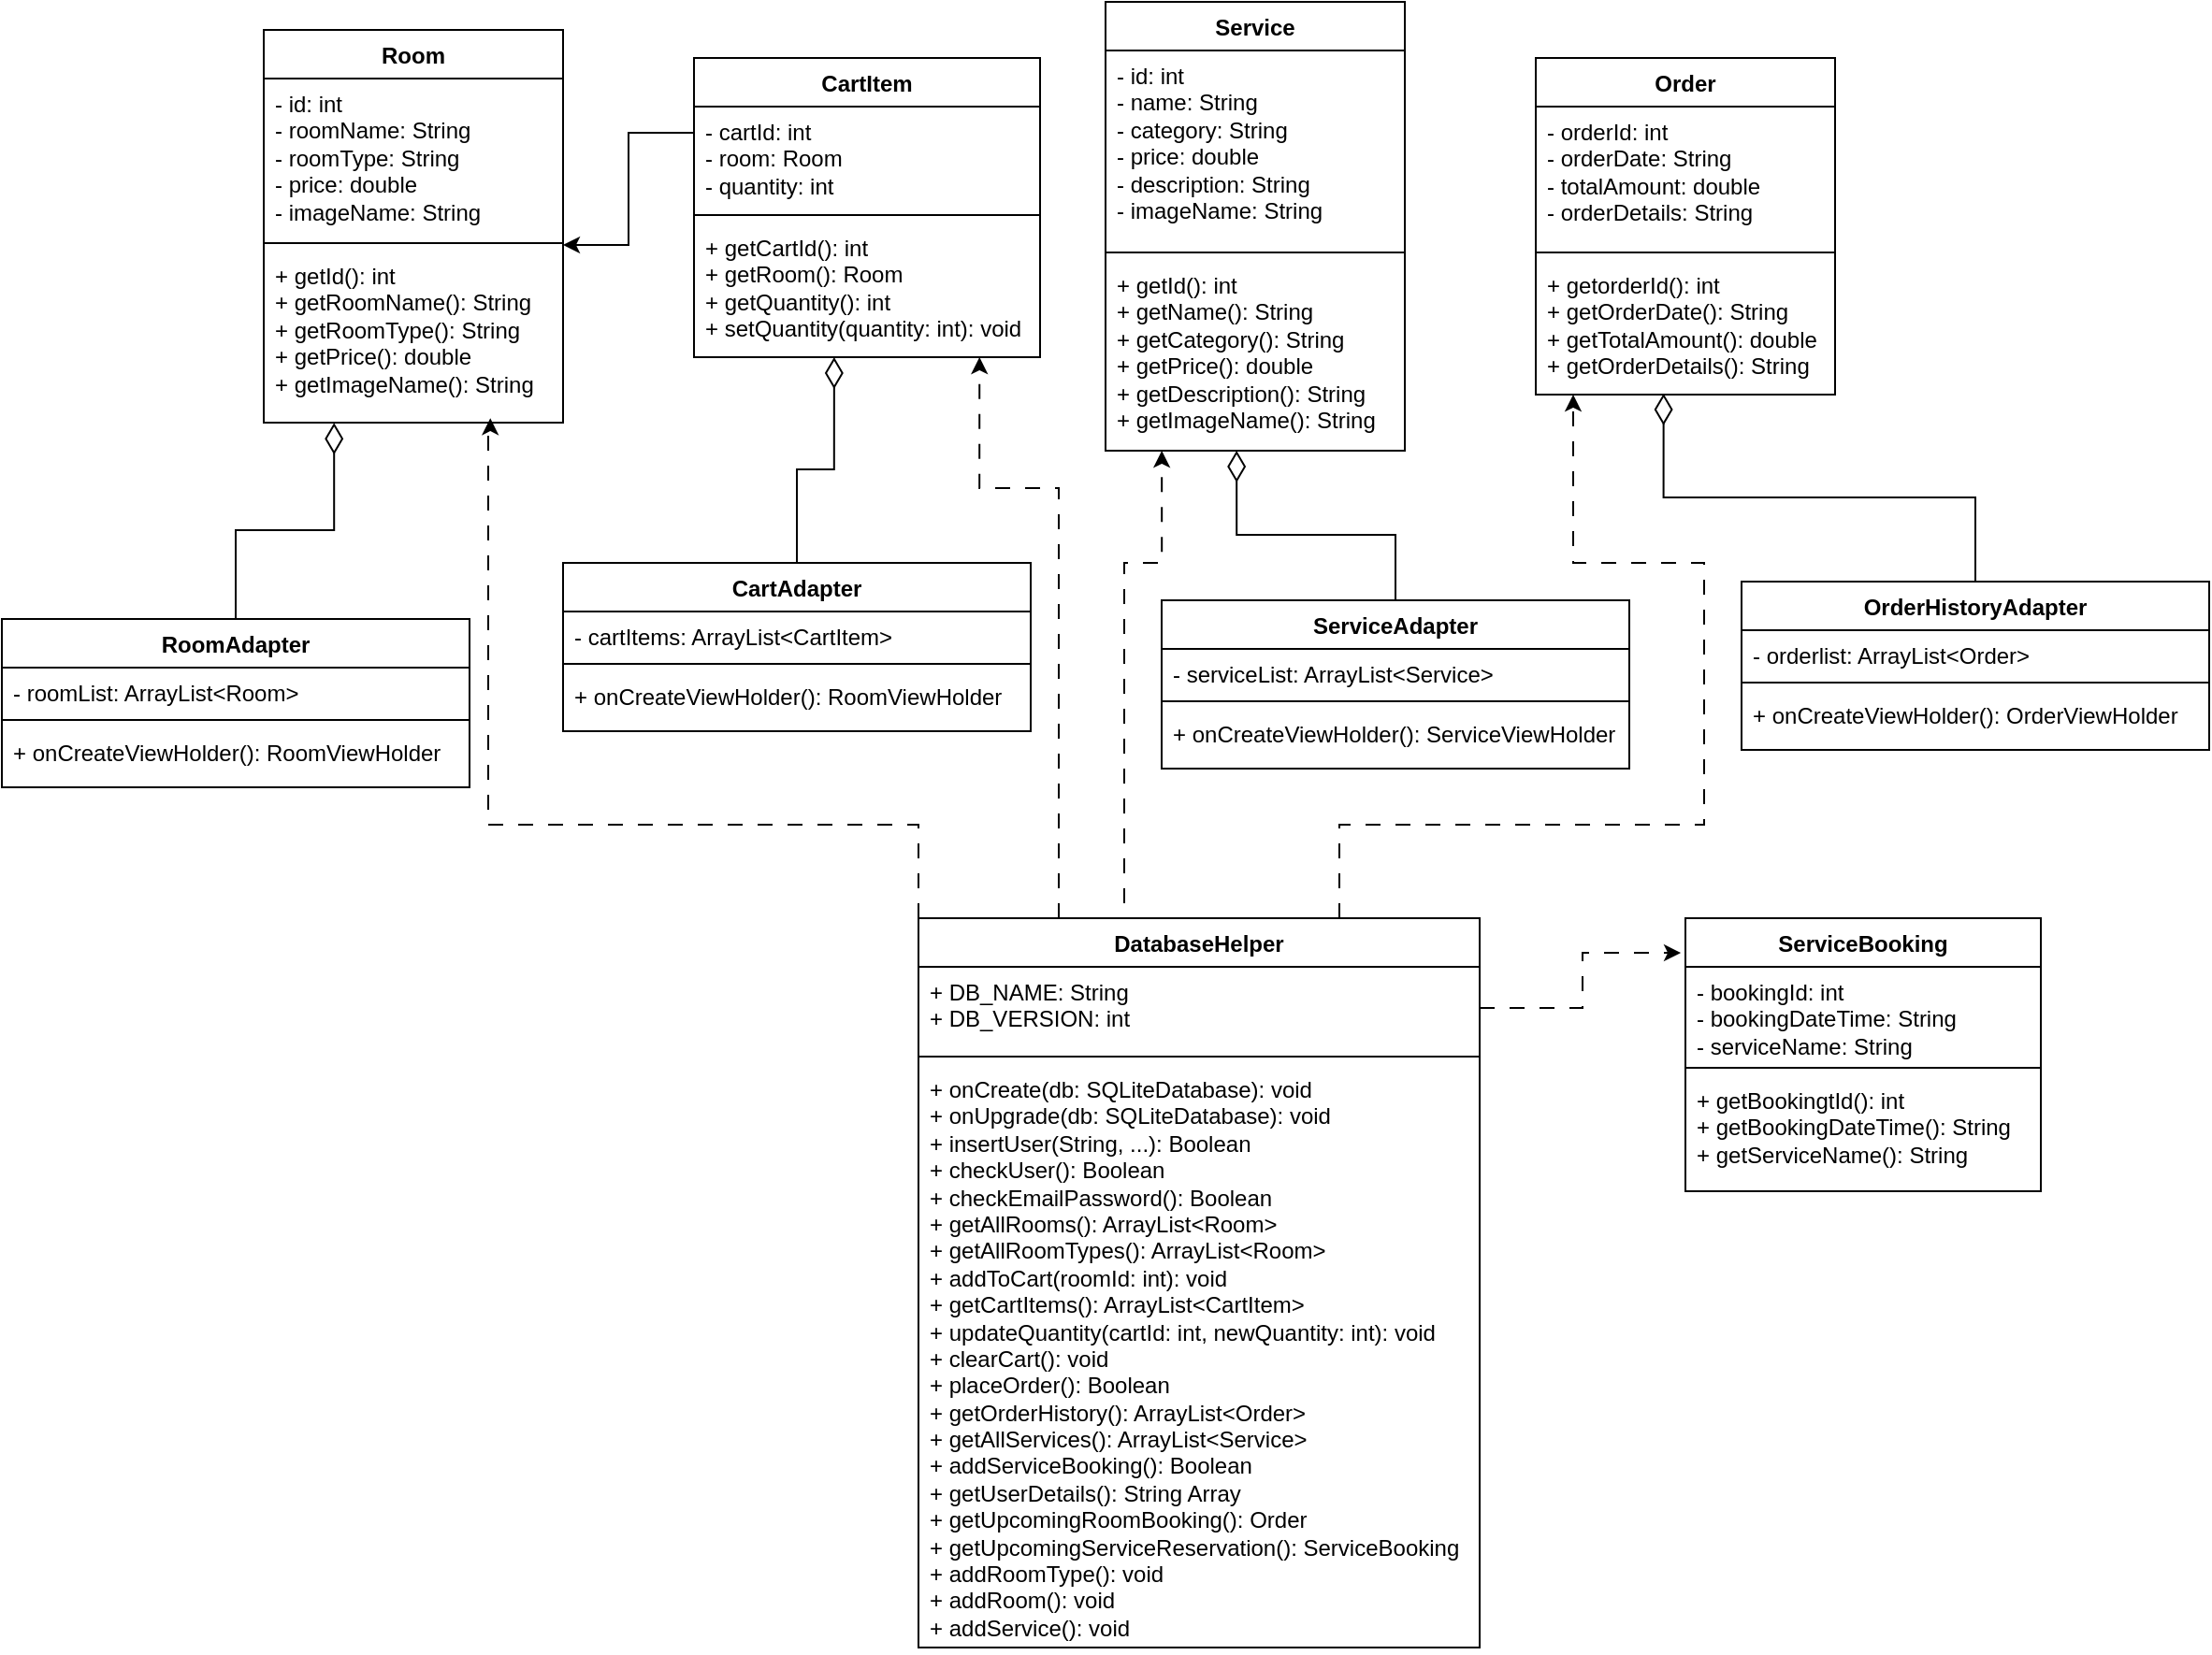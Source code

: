 <mxfile version="28.2.7">
  <diagram name="Page-1" id="-FD-WwoNRSB1jqXmBbmY">
    <mxGraphModel dx="2265" dy="865" grid="1" gridSize="10" guides="1" tooltips="1" connect="1" arrows="1" fold="1" page="1" pageScale="1" pageWidth="850" pageHeight="1100" math="0" shadow="0">
      <root>
        <mxCell id="0" />
        <mxCell id="1" parent="0" />
        <mxCell id="3gHYaD6FzkBsOfii6fHW-1" value="Room" style="swimlane;fontStyle=1;align=center;verticalAlign=top;childLayout=stackLayout;horizontal=1;startSize=26;horizontalStack=0;resizeParent=1;resizeParentMax=0;resizeLast=0;collapsible=1;marginBottom=0;whiteSpace=wrap;html=1;" vertex="1" parent="1">
          <mxGeometry x="-40" y="235" width="160" height="210" as="geometry">
            <mxRectangle x="141" y="200" width="70" height="30" as="alternateBounds" />
          </mxGeometry>
        </mxCell>
        <mxCell id="3gHYaD6FzkBsOfii6fHW-2" value="- id: int&lt;div&gt;- roomName: String&lt;/div&gt;&lt;div&gt;- roomType: String&lt;/div&gt;&lt;div&gt;- price: double&lt;/div&gt;&lt;div&gt;- imageName: String&lt;/div&gt;" style="text;strokeColor=none;fillColor=none;align=left;verticalAlign=top;spacingLeft=4;spacingRight=4;overflow=hidden;rotatable=0;points=[[0,0.5],[1,0.5]];portConstraint=eastwest;whiteSpace=wrap;html=1;" vertex="1" parent="3gHYaD6FzkBsOfii6fHW-1">
          <mxGeometry y="26" width="160" height="84" as="geometry" />
        </mxCell>
        <mxCell id="3gHYaD6FzkBsOfii6fHW-3" value="" style="line;strokeWidth=1;fillColor=none;align=left;verticalAlign=middle;spacingTop=-1;spacingLeft=3;spacingRight=3;rotatable=0;labelPosition=right;points=[];portConstraint=eastwest;strokeColor=inherit;" vertex="1" parent="3gHYaD6FzkBsOfii6fHW-1">
          <mxGeometry y="110" width="160" height="8" as="geometry" />
        </mxCell>
        <mxCell id="3gHYaD6FzkBsOfii6fHW-4" value="+ getId(): int&lt;div&gt;+ getRoomName(): String&lt;/div&gt;&lt;div&gt;+ getRoomType(): String&lt;/div&gt;&lt;div&gt;+ getPrice(): double&lt;/div&gt;&lt;div&gt;+ getImageName(): String&lt;/div&gt;" style="text;strokeColor=none;fillColor=none;align=left;verticalAlign=top;spacingLeft=4;spacingRight=4;overflow=hidden;rotatable=0;points=[[0,0.5],[1,0.5]];portConstraint=eastwest;whiteSpace=wrap;html=1;" vertex="1" parent="3gHYaD6FzkBsOfii6fHW-1">
          <mxGeometry y="118" width="160" height="92" as="geometry" />
        </mxCell>
        <mxCell id="3gHYaD6FzkBsOfii6fHW-5" value="Service" style="swimlane;fontStyle=1;align=center;verticalAlign=top;childLayout=stackLayout;horizontal=1;startSize=26;horizontalStack=0;resizeParent=1;resizeParentMax=0;resizeLast=0;collapsible=1;marginBottom=0;whiteSpace=wrap;html=1;" vertex="1" parent="1">
          <mxGeometry x="410" y="220" width="160" height="240" as="geometry">
            <mxRectangle x="141" y="200" width="70" height="30" as="alternateBounds" />
          </mxGeometry>
        </mxCell>
        <mxCell id="3gHYaD6FzkBsOfii6fHW-6" value="- id: int&lt;div&gt;- name: String&lt;/div&gt;&lt;div&gt;- category: String&lt;/div&gt;&lt;div&gt;- price: double&lt;/div&gt;&lt;div&gt;- description: String&lt;/div&gt;&lt;div&gt;- imageName: String&lt;/div&gt;" style="text;strokeColor=none;fillColor=none;align=left;verticalAlign=top;spacingLeft=4;spacingRight=4;overflow=hidden;rotatable=0;points=[[0,0.5],[1,0.5]];portConstraint=eastwest;whiteSpace=wrap;html=1;" vertex="1" parent="3gHYaD6FzkBsOfii6fHW-5">
          <mxGeometry y="26" width="160" height="104" as="geometry" />
        </mxCell>
        <mxCell id="3gHYaD6FzkBsOfii6fHW-7" value="" style="line;strokeWidth=1;fillColor=none;align=left;verticalAlign=middle;spacingTop=-1;spacingLeft=3;spacingRight=3;rotatable=0;labelPosition=right;points=[];portConstraint=eastwest;strokeColor=inherit;" vertex="1" parent="3gHYaD6FzkBsOfii6fHW-5">
          <mxGeometry y="130" width="160" height="8" as="geometry" />
        </mxCell>
        <mxCell id="3gHYaD6FzkBsOfii6fHW-8" value="+ getId(): int&lt;div&gt;+ getName(): String&lt;/div&gt;&lt;div&gt;+ getCategory(): String&lt;/div&gt;&lt;div&gt;+ getPrice(): double&lt;/div&gt;&lt;div&gt;+ getDescription(): String&lt;/div&gt;&lt;div&gt;+ getImageName(): String&lt;/div&gt;" style="text;strokeColor=none;fillColor=none;align=left;verticalAlign=top;spacingLeft=4;spacingRight=4;overflow=hidden;rotatable=0;points=[[0,0.5],[1,0.5]];portConstraint=eastwest;whiteSpace=wrap;html=1;" vertex="1" parent="3gHYaD6FzkBsOfii6fHW-5">
          <mxGeometry y="138" width="160" height="102" as="geometry" />
        </mxCell>
        <mxCell id="3gHYaD6FzkBsOfii6fHW-9" value="Order" style="swimlane;fontStyle=1;align=center;verticalAlign=top;childLayout=stackLayout;horizontal=1;startSize=26;horizontalStack=0;resizeParent=1;resizeParentMax=0;resizeLast=0;collapsible=1;marginBottom=0;whiteSpace=wrap;html=1;" vertex="1" parent="1">
          <mxGeometry x="640" y="250" width="160" height="180" as="geometry">
            <mxRectangle x="141" y="200" width="70" height="30" as="alternateBounds" />
          </mxGeometry>
        </mxCell>
        <mxCell id="3gHYaD6FzkBsOfii6fHW-10" value="- orderId: int&lt;div&gt;- orderDate: String&lt;/div&gt;&lt;div&gt;- totalAmount: double&lt;/div&gt;&lt;div&gt;- orderDetails: String&lt;/div&gt;" style="text;strokeColor=none;fillColor=none;align=left;verticalAlign=top;spacingLeft=4;spacingRight=4;overflow=hidden;rotatable=0;points=[[0,0.5],[1,0.5]];portConstraint=eastwest;whiteSpace=wrap;html=1;" vertex="1" parent="3gHYaD6FzkBsOfii6fHW-9">
          <mxGeometry y="26" width="160" height="74" as="geometry" />
        </mxCell>
        <mxCell id="3gHYaD6FzkBsOfii6fHW-11" value="" style="line;strokeWidth=1;fillColor=none;align=left;verticalAlign=middle;spacingTop=-1;spacingLeft=3;spacingRight=3;rotatable=0;labelPosition=right;points=[];portConstraint=eastwest;strokeColor=inherit;" vertex="1" parent="3gHYaD6FzkBsOfii6fHW-9">
          <mxGeometry y="100" width="160" height="8" as="geometry" />
        </mxCell>
        <mxCell id="3gHYaD6FzkBsOfii6fHW-12" value="+ getorderId(): int&lt;div&gt;+ getOrderDate(): String&lt;/div&gt;&lt;div&gt;+ getTotalAmount(): double&lt;/div&gt;&lt;div&gt;+ getOrderDetails(): String&lt;/div&gt;" style="text;strokeColor=none;fillColor=none;align=left;verticalAlign=top;spacingLeft=4;spacingRight=4;overflow=hidden;rotatable=0;points=[[0,0.5],[1,0.5]];portConstraint=eastwest;whiteSpace=wrap;html=1;" vertex="1" parent="3gHYaD6FzkBsOfii6fHW-9">
          <mxGeometry y="108" width="160" height="72" as="geometry" />
        </mxCell>
        <mxCell id="3gHYaD6FzkBsOfii6fHW-14" value="CartItem" style="swimlane;fontStyle=1;align=center;verticalAlign=top;childLayout=stackLayout;horizontal=1;startSize=26;horizontalStack=0;resizeParent=1;resizeParentMax=0;resizeLast=0;collapsible=1;marginBottom=0;whiteSpace=wrap;html=1;" vertex="1" parent="1">
          <mxGeometry x="190" y="250" width="185" height="160" as="geometry">
            <mxRectangle x="141" y="200" width="70" height="30" as="alternateBounds" />
          </mxGeometry>
        </mxCell>
        <mxCell id="3gHYaD6FzkBsOfii6fHW-15" value="- cartId: int&lt;div&gt;- room: Room&lt;/div&gt;&lt;div&gt;- quantity: int&lt;/div&gt;" style="text;strokeColor=none;fillColor=none;align=left;verticalAlign=top;spacingLeft=4;spacingRight=4;overflow=hidden;rotatable=0;points=[[0,0.5],[1,0.5]];portConstraint=eastwest;whiteSpace=wrap;html=1;" vertex="1" parent="3gHYaD6FzkBsOfii6fHW-14">
          <mxGeometry y="26" width="185" height="54" as="geometry" />
        </mxCell>
        <mxCell id="3gHYaD6FzkBsOfii6fHW-16" value="" style="line;strokeWidth=1;fillColor=none;align=left;verticalAlign=middle;spacingTop=-1;spacingLeft=3;spacingRight=3;rotatable=0;labelPosition=right;points=[];portConstraint=eastwest;strokeColor=inherit;" vertex="1" parent="3gHYaD6FzkBsOfii6fHW-14">
          <mxGeometry y="80" width="185" height="8" as="geometry" />
        </mxCell>
        <mxCell id="3gHYaD6FzkBsOfii6fHW-17" value="+ getCartId(): int&lt;div&gt;+ getRoom(): Room&lt;/div&gt;&lt;div&gt;+ getQuantity(): int&lt;/div&gt;&lt;div&gt;+ setQuantity(quantity: int): void&lt;/div&gt;" style="text;strokeColor=none;fillColor=none;align=left;verticalAlign=top;spacingLeft=4;spacingRight=4;overflow=hidden;rotatable=0;points=[[0,0.5],[1,0.5]];portConstraint=eastwest;whiteSpace=wrap;html=1;" vertex="1" parent="3gHYaD6FzkBsOfii6fHW-14">
          <mxGeometry y="88" width="185" height="72" as="geometry" />
        </mxCell>
        <mxCell id="3gHYaD6FzkBsOfii6fHW-18" value="ServiceBooking" style="swimlane;fontStyle=1;align=center;verticalAlign=top;childLayout=stackLayout;horizontal=1;startSize=26;horizontalStack=0;resizeParent=1;resizeParentMax=0;resizeLast=0;collapsible=1;marginBottom=0;whiteSpace=wrap;html=1;" vertex="1" parent="1">
          <mxGeometry x="720" y="710" width="190" height="146" as="geometry">
            <mxRectangle x="141" y="200" width="70" height="30" as="alternateBounds" />
          </mxGeometry>
        </mxCell>
        <mxCell id="3gHYaD6FzkBsOfii6fHW-19" value="- bookingId: int&lt;div&gt;- bookingDateTime: String&lt;/div&gt;&lt;div&gt;- serviceName: String&lt;/div&gt;" style="text;strokeColor=none;fillColor=none;align=left;verticalAlign=top;spacingLeft=4;spacingRight=4;overflow=hidden;rotatable=0;points=[[0,0.5],[1,0.5]];portConstraint=eastwest;whiteSpace=wrap;html=1;" vertex="1" parent="3gHYaD6FzkBsOfii6fHW-18">
          <mxGeometry y="26" width="190" height="50" as="geometry" />
        </mxCell>
        <mxCell id="3gHYaD6FzkBsOfii6fHW-20" value="" style="line;strokeWidth=1;fillColor=none;align=left;verticalAlign=middle;spacingTop=-1;spacingLeft=3;spacingRight=3;rotatable=0;labelPosition=right;points=[];portConstraint=eastwest;strokeColor=inherit;" vertex="1" parent="3gHYaD6FzkBsOfii6fHW-18">
          <mxGeometry y="76" width="190" height="8" as="geometry" />
        </mxCell>
        <mxCell id="3gHYaD6FzkBsOfii6fHW-21" value="+ getBookingtId(): int&lt;div&gt;+ getBookingDateTime(): String&lt;/div&gt;&lt;div&gt;+ getServiceName(): String&lt;/div&gt;" style="text;strokeColor=none;fillColor=none;align=left;verticalAlign=top;spacingLeft=4;spacingRight=4;overflow=hidden;rotatable=0;points=[[0,0.5],[1,0.5]];portConstraint=eastwest;whiteSpace=wrap;html=1;" vertex="1" parent="3gHYaD6FzkBsOfii6fHW-18">
          <mxGeometry y="84" width="190" height="62" as="geometry" />
        </mxCell>
        <mxCell id="3gHYaD6FzkBsOfii6fHW-78" style="edgeStyle=orthogonalEdgeStyle;rounded=0;orthogonalLoop=1;jettySize=auto;html=1;exitX=0;exitY=0;exitDx=0;exitDy=0;dashed=1;dashPattern=8 8;entryX=0.757;entryY=0.974;entryDx=0;entryDy=0;entryPerimeter=0;" edge="1" parent="1" source="3gHYaD6FzkBsOfii6fHW-22" target="3gHYaD6FzkBsOfii6fHW-4">
          <mxGeometry relative="1" as="geometry">
            <mxPoint x="70" y="450" as="targetPoint" />
            <Array as="points">
              <mxPoint x="310" y="660" />
              <mxPoint x="80" y="660" />
              <mxPoint x="80" y="450" />
              <mxPoint x="81" y="450" />
            </Array>
          </mxGeometry>
        </mxCell>
        <mxCell id="3gHYaD6FzkBsOfii6fHW-82" style="edgeStyle=orthogonalEdgeStyle;rounded=0;orthogonalLoop=1;jettySize=auto;html=1;exitX=0.75;exitY=0;exitDx=0;exitDy=0;entryX=0.125;entryY=1;entryDx=0;entryDy=0;entryPerimeter=0;dashed=1;dashPattern=8 8;" edge="1" parent="1" source="3gHYaD6FzkBsOfii6fHW-22" target="3gHYaD6FzkBsOfii6fHW-12">
          <mxGeometry relative="1" as="geometry">
            <mxPoint x="660" y="440" as="targetPoint" />
            <Array as="points">
              <mxPoint x="535" y="660" />
              <mxPoint x="730" y="660" />
              <mxPoint x="730" y="520" />
              <mxPoint x="660" y="520" />
            </Array>
          </mxGeometry>
        </mxCell>
        <mxCell id="3gHYaD6FzkBsOfii6fHW-22" value="DatabaseHelper" style="swimlane;fontStyle=1;align=center;verticalAlign=top;childLayout=stackLayout;horizontal=1;startSize=26;horizontalStack=0;resizeParent=1;resizeParentMax=0;resizeLast=0;collapsible=1;marginBottom=0;whiteSpace=wrap;html=1;" vertex="1" parent="1">
          <mxGeometry x="310" y="710" width="300" height="390" as="geometry" />
        </mxCell>
        <mxCell id="3gHYaD6FzkBsOfii6fHW-23" value="+ DB_NAME: String&lt;div&gt;+ DB_VERSION: int&lt;/div&gt;" style="text;strokeColor=none;fillColor=none;align=left;verticalAlign=top;spacingLeft=4;spacingRight=4;overflow=hidden;rotatable=0;points=[[0,0.5],[1,0.5]];portConstraint=eastwest;whiteSpace=wrap;html=1;" vertex="1" parent="3gHYaD6FzkBsOfii6fHW-22">
          <mxGeometry y="26" width="300" height="44" as="geometry" />
        </mxCell>
        <mxCell id="3gHYaD6FzkBsOfii6fHW-24" value="" style="line;strokeWidth=1;fillColor=none;align=left;verticalAlign=middle;spacingTop=-1;spacingLeft=3;spacingRight=3;rotatable=0;labelPosition=right;points=[];portConstraint=eastwest;strokeColor=inherit;" vertex="1" parent="3gHYaD6FzkBsOfii6fHW-22">
          <mxGeometry y="70" width="300" height="8" as="geometry" />
        </mxCell>
        <mxCell id="3gHYaD6FzkBsOfii6fHW-25" value="+ onCreate(db: SQLiteDatabase): void&lt;div&gt;+ onUpgrade(&lt;span style=&quot;background-color: transparent; color: light-dark(rgb(0, 0, 0), rgb(255, 255, 255));&quot;&gt;db: SQLiteDatabase&lt;/span&gt;&lt;span style=&quot;background-color: transparent; color: light-dark(rgb(0, 0, 0), rgb(255, 255, 255));&quot;&gt;): void&lt;/span&gt;&lt;/div&gt;&lt;div&gt;+ insertUser(String, ...): Boolean&lt;/div&gt;&lt;div&gt;+ checkUser(): Boolean&lt;/div&gt;&lt;div&gt;+ checkEmailPassword(): Boolean&lt;/div&gt;&lt;div&gt;+ getAllRooms(): ArrayList&amp;lt;Room&amp;gt;&lt;/div&gt;&lt;div&gt;+ getAllRoomTypes(): ArrayList&amp;lt;Room&amp;gt;&lt;/div&gt;&lt;div&gt;+ addToCart(roomId: int): void&lt;/div&gt;&lt;div&gt;+ getCartItems(): ArrayList&amp;lt;CartItem&amp;gt;&lt;/div&gt;&lt;div&gt;+ updateQuantity(cartId: int, newQuantity: int): void&lt;/div&gt;&lt;div&gt;+ clearCart(): void&lt;/div&gt;&lt;div&gt;+ placeOrder(): Boolean&lt;/div&gt;&lt;div&gt;+ getOrderHistory(): ArrayList&amp;lt;Order&amp;gt;&lt;/div&gt;&lt;div&gt;+ getAllServices(): ArrayList&amp;lt;Service&amp;gt;&lt;/div&gt;&lt;div&gt;+ addServiceBooking(): Boolean&lt;/div&gt;&lt;div&gt;+ getUserDetails(): String Array&lt;/div&gt;&lt;div&gt;+ getUpcomingRoomBooking(): Order&lt;/div&gt;&lt;div&gt;+ getUpcomingServiceReservation(): ServiceBooking&lt;/div&gt;&lt;div&gt;+ addRoomType(): void&lt;/div&gt;&lt;div&gt;+ addRoom(): void&lt;/div&gt;&lt;div&gt;+ addService(): void&lt;/div&gt;" style="text;strokeColor=none;fillColor=none;align=left;verticalAlign=top;spacingLeft=4;spacingRight=4;overflow=hidden;rotatable=0;points=[[0,0.5],[1,0.5]];portConstraint=eastwest;whiteSpace=wrap;html=1;" vertex="1" parent="3gHYaD6FzkBsOfii6fHW-22">
          <mxGeometry y="78" width="300" height="312" as="geometry" />
        </mxCell>
        <mxCell id="3gHYaD6FzkBsOfii6fHW-51" value="RoomAdapter" style="swimlane;fontStyle=1;align=center;verticalAlign=top;childLayout=stackLayout;horizontal=1;startSize=26;horizontalStack=0;resizeParent=1;resizeParentMax=0;resizeLast=0;collapsible=1;marginBottom=0;whiteSpace=wrap;html=1;" vertex="1" parent="1">
          <mxGeometry x="-180" y="550" width="250" height="90" as="geometry" />
        </mxCell>
        <mxCell id="3gHYaD6FzkBsOfii6fHW-52" value="- roomList: ArrayList&amp;lt;Room&amp;gt;" style="text;strokeColor=none;fillColor=none;align=left;verticalAlign=top;spacingLeft=4;spacingRight=4;overflow=hidden;rotatable=0;points=[[0,0.5],[1,0.5]];portConstraint=eastwest;whiteSpace=wrap;html=1;" vertex="1" parent="3gHYaD6FzkBsOfii6fHW-51">
          <mxGeometry y="26" width="250" height="24" as="geometry" />
        </mxCell>
        <mxCell id="3gHYaD6FzkBsOfii6fHW-53" value="" style="line;strokeWidth=1;fillColor=none;align=left;verticalAlign=middle;spacingTop=-1;spacingLeft=3;spacingRight=3;rotatable=0;labelPosition=right;points=[];portConstraint=eastwest;strokeColor=inherit;" vertex="1" parent="3gHYaD6FzkBsOfii6fHW-51">
          <mxGeometry y="50" width="250" height="8" as="geometry" />
        </mxCell>
        <mxCell id="3gHYaD6FzkBsOfii6fHW-54" value="+ onCreateViewHolder(): RoomViewHolder&amp;nbsp;" style="text;strokeColor=none;fillColor=none;align=left;verticalAlign=top;spacingLeft=4;spacingRight=4;overflow=hidden;rotatable=0;points=[[0,0.5],[1,0.5]];portConstraint=eastwest;whiteSpace=wrap;html=1;" vertex="1" parent="3gHYaD6FzkBsOfii6fHW-51">
          <mxGeometry y="58" width="250" height="32" as="geometry" />
        </mxCell>
        <mxCell id="3gHYaD6FzkBsOfii6fHW-55" value="ServiceAdapter" style="swimlane;fontStyle=1;align=center;verticalAlign=top;childLayout=stackLayout;horizontal=1;startSize=26;horizontalStack=0;resizeParent=1;resizeParentMax=0;resizeLast=0;collapsible=1;marginBottom=0;whiteSpace=wrap;html=1;" vertex="1" parent="1">
          <mxGeometry x="440" y="540" width="250" height="90" as="geometry" />
        </mxCell>
        <mxCell id="3gHYaD6FzkBsOfii6fHW-56" value="- serviceList: ArrayList&amp;lt;Service&amp;gt;" style="text;strokeColor=none;fillColor=none;align=left;verticalAlign=top;spacingLeft=4;spacingRight=4;overflow=hidden;rotatable=0;points=[[0,0.5],[1,0.5]];portConstraint=eastwest;whiteSpace=wrap;html=1;" vertex="1" parent="3gHYaD6FzkBsOfii6fHW-55">
          <mxGeometry y="26" width="250" height="24" as="geometry" />
        </mxCell>
        <mxCell id="3gHYaD6FzkBsOfii6fHW-57" value="" style="line;strokeWidth=1;fillColor=none;align=left;verticalAlign=middle;spacingTop=-1;spacingLeft=3;spacingRight=3;rotatable=0;labelPosition=right;points=[];portConstraint=eastwest;strokeColor=inherit;" vertex="1" parent="3gHYaD6FzkBsOfii6fHW-55">
          <mxGeometry y="50" width="250" height="8" as="geometry" />
        </mxCell>
        <mxCell id="3gHYaD6FzkBsOfii6fHW-58" value="+ onCreateViewHolder(): ServiceViewHolder&amp;nbsp;" style="text;strokeColor=none;fillColor=none;align=left;verticalAlign=top;spacingLeft=4;spacingRight=4;overflow=hidden;rotatable=0;points=[[0,0.5],[1,0.5]];portConstraint=eastwest;whiteSpace=wrap;html=1;" vertex="1" parent="3gHYaD6FzkBsOfii6fHW-55">
          <mxGeometry y="58" width="250" height="32" as="geometry" />
        </mxCell>
        <mxCell id="3gHYaD6FzkBsOfii6fHW-59" value="CartAdapter" style="swimlane;fontStyle=1;align=center;verticalAlign=top;childLayout=stackLayout;horizontal=1;startSize=26;horizontalStack=0;resizeParent=1;resizeParentMax=0;resizeLast=0;collapsible=1;marginBottom=0;whiteSpace=wrap;html=1;" vertex="1" parent="1">
          <mxGeometry x="120" y="520" width="250" height="90" as="geometry" />
        </mxCell>
        <mxCell id="3gHYaD6FzkBsOfii6fHW-60" value="- cartItems: ArrayList&amp;lt;CartItem&amp;gt;" style="text;strokeColor=none;fillColor=none;align=left;verticalAlign=top;spacingLeft=4;spacingRight=4;overflow=hidden;rotatable=0;points=[[0,0.5],[1,0.5]];portConstraint=eastwest;whiteSpace=wrap;html=1;" vertex="1" parent="3gHYaD6FzkBsOfii6fHW-59">
          <mxGeometry y="26" width="250" height="24" as="geometry" />
        </mxCell>
        <mxCell id="3gHYaD6FzkBsOfii6fHW-61" value="" style="line;strokeWidth=1;fillColor=none;align=left;verticalAlign=middle;spacingTop=-1;spacingLeft=3;spacingRight=3;rotatable=0;labelPosition=right;points=[];portConstraint=eastwest;strokeColor=inherit;" vertex="1" parent="3gHYaD6FzkBsOfii6fHW-59">
          <mxGeometry y="50" width="250" height="8" as="geometry" />
        </mxCell>
        <mxCell id="3gHYaD6FzkBsOfii6fHW-62" value="+ onCreateViewHolder(): RoomViewHolder&amp;nbsp;" style="text;strokeColor=none;fillColor=none;align=left;verticalAlign=top;spacingLeft=4;spacingRight=4;overflow=hidden;rotatable=0;points=[[0,0.5],[1,0.5]];portConstraint=eastwest;whiteSpace=wrap;html=1;" vertex="1" parent="3gHYaD6FzkBsOfii6fHW-59">
          <mxGeometry y="58" width="250" height="32" as="geometry" />
        </mxCell>
        <mxCell id="3gHYaD6FzkBsOfii6fHW-63" value="OrderHistoryAdapter" style="swimlane;fontStyle=1;align=center;verticalAlign=top;childLayout=stackLayout;horizontal=1;startSize=26;horizontalStack=0;resizeParent=1;resizeParentMax=0;resizeLast=0;collapsible=1;marginBottom=0;whiteSpace=wrap;html=1;" vertex="1" parent="1">
          <mxGeometry x="750" y="530" width="250" height="90" as="geometry" />
        </mxCell>
        <mxCell id="3gHYaD6FzkBsOfii6fHW-64" value="- orderlist: ArrayList&amp;lt;Order&amp;gt;" style="text;strokeColor=none;fillColor=none;align=left;verticalAlign=top;spacingLeft=4;spacingRight=4;overflow=hidden;rotatable=0;points=[[0,0.5],[1,0.5]];portConstraint=eastwest;whiteSpace=wrap;html=1;" vertex="1" parent="3gHYaD6FzkBsOfii6fHW-63">
          <mxGeometry y="26" width="250" height="24" as="geometry" />
        </mxCell>
        <mxCell id="3gHYaD6FzkBsOfii6fHW-65" value="" style="line;strokeWidth=1;fillColor=none;align=left;verticalAlign=middle;spacingTop=-1;spacingLeft=3;spacingRight=3;rotatable=0;labelPosition=right;points=[];portConstraint=eastwest;strokeColor=inherit;" vertex="1" parent="3gHYaD6FzkBsOfii6fHW-63">
          <mxGeometry y="50" width="250" height="8" as="geometry" />
        </mxCell>
        <mxCell id="3gHYaD6FzkBsOfii6fHW-66" value="+ onCreateViewHolder(): OrderViewHolder&amp;nbsp;" style="text;strokeColor=none;fillColor=none;align=left;verticalAlign=top;spacingLeft=4;spacingRight=4;overflow=hidden;rotatable=0;points=[[0,0.5],[1,0.5]];portConstraint=eastwest;whiteSpace=wrap;html=1;" vertex="1" parent="3gHYaD6FzkBsOfii6fHW-63">
          <mxGeometry y="58" width="250" height="32" as="geometry" />
        </mxCell>
        <mxCell id="3gHYaD6FzkBsOfii6fHW-67" style="edgeStyle=orthogonalEdgeStyle;rounded=0;orthogonalLoop=1;jettySize=auto;html=1;exitX=0.5;exitY=0;exitDx=0;exitDy=0;entryX=0.235;entryY=1.002;entryDx=0;entryDy=0;entryPerimeter=0;endArrow=diamondThin;endFill=0;strokeWidth=1;endSize=14;" edge="1" parent="1" source="3gHYaD6FzkBsOfii6fHW-51" target="3gHYaD6FzkBsOfii6fHW-4">
          <mxGeometry relative="1" as="geometry" />
        </mxCell>
        <mxCell id="3gHYaD6FzkBsOfii6fHW-70" style="edgeStyle=orthogonalEdgeStyle;rounded=0;orthogonalLoop=1;jettySize=auto;html=1;exitX=0.5;exitY=0;exitDx=0;exitDy=0;entryX=0.405;entryY=1;entryDx=0;entryDy=0;entryPerimeter=0;endArrow=diamondThin;endFill=0;endSize=14;" edge="1" parent="1" source="3gHYaD6FzkBsOfii6fHW-59" target="3gHYaD6FzkBsOfii6fHW-17">
          <mxGeometry relative="1" as="geometry" />
        </mxCell>
        <mxCell id="3gHYaD6FzkBsOfii6fHW-72" style="edgeStyle=orthogonalEdgeStyle;rounded=0;orthogonalLoop=1;jettySize=auto;html=1;exitX=0;exitY=0.25;exitDx=0;exitDy=0;entryX=1;entryY=0.625;entryDx=0;entryDy=0;entryPerimeter=0;" edge="1" parent="1" source="3gHYaD6FzkBsOfii6fHW-14" target="3gHYaD6FzkBsOfii6fHW-3">
          <mxGeometry relative="1" as="geometry" />
        </mxCell>
        <mxCell id="3gHYaD6FzkBsOfii6fHW-75" style="edgeStyle=orthogonalEdgeStyle;rounded=0;orthogonalLoop=1;jettySize=auto;html=1;exitX=0.5;exitY=0;exitDx=0;exitDy=0;entryX=0.438;entryY=1;entryDx=0;entryDy=0;entryPerimeter=0;endArrow=diamondThin;endFill=0;endSize=14;jumpSize=10;" edge="1" parent="1" source="3gHYaD6FzkBsOfii6fHW-55" target="3gHYaD6FzkBsOfii6fHW-8">
          <mxGeometry relative="1" as="geometry" />
        </mxCell>
        <mxCell id="3gHYaD6FzkBsOfii6fHW-77" style="edgeStyle=orthogonalEdgeStyle;rounded=0;orthogonalLoop=1;jettySize=auto;html=1;exitX=0.5;exitY=0;exitDx=0;exitDy=0;entryX=0.427;entryY=0.993;entryDx=0;entryDy=0;entryPerimeter=0;endArrow=diamondThin;endFill=0;endSize=14;" edge="1" parent="1" source="3gHYaD6FzkBsOfii6fHW-63" target="3gHYaD6FzkBsOfii6fHW-12">
          <mxGeometry relative="1" as="geometry" />
        </mxCell>
        <mxCell id="3gHYaD6FzkBsOfii6fHW-79" style="edgeStyle=orthogonalEdgeStyle;rounded=0;orthogonalLoop=1;jettySize=auto;html=1;exitX=0.25;exitY=0;exitDx=0;exitDy=0;entryX=0.825;entryY=1;entryDx=0;entryDy=0;entryPerimeter=0;dashed=1;dashPattern=8 8;" edge="1" parent="1" source="3gHYaD6FzkBsOfii6fHW-22" target="3gHYaD6FzkBsOfii6fHW-17">
          <mxGeometry relative="1" as="geometry">
            <Array as="points">
              <mxPoint x="385" y="480" />
              <mxPoint x="343" y="480" />
            </Array>
          </mxGeometry>
        </mxCell>
        <mxCell id="3gHYaD6FzkBsOfii6fHW-81" style="edgeStyle=orthogonalEdgeStyle;rounded=0;orthogonalLoop=1;jettySize=auto;html=1;exitX=0.5;exitY=0;exitDx=0;exitDy=0;entryX=0.188;entryY=1;entryDx=0;entryDy=0;entryPerimeter=0;dashed=1;dashPattern=8 8;" edge="1" parent="1" source="3gHYaD6FzkBsOfii6fHW-22" target="3gHYaD6FzkBsOfii6fHW-8">
          <mxGeometry relative="1" as="geometry">
            <Array as="points">
              <mxPoint x="420" y="710" />
              <mxPoint x="420" y="520" />
              <mxPoint x="440" y="520" />
            </Array>
          </mxGeometry>
        </mxCell>
        <mxCell id="3gHYaD6FzkBsOfii6fHW-93" style="edgeStyle=orthogonalEdgeStyle;rounded=0;orthogonalLoop=1;jettySize=auto;html=1;exitX=1;exitY=0.5;exitDx=0;exitDy=0;entryX=-0.013;entryY=0.127;entryDx=0;entryDy=0;entryPerimeter=0;dashed=1;dashPattern=8 8;" edge="1" parent="1" source="3gHYaD6FzkBsOfii6fHW-23" target="3gHYaD6FzkBsOfii6fHW-18">
          <mxGeometry relative="1" as="geometry" />
        </mxCell>
      </root>
    </mxGraphModel>
  </diagram>
</mxfile>
